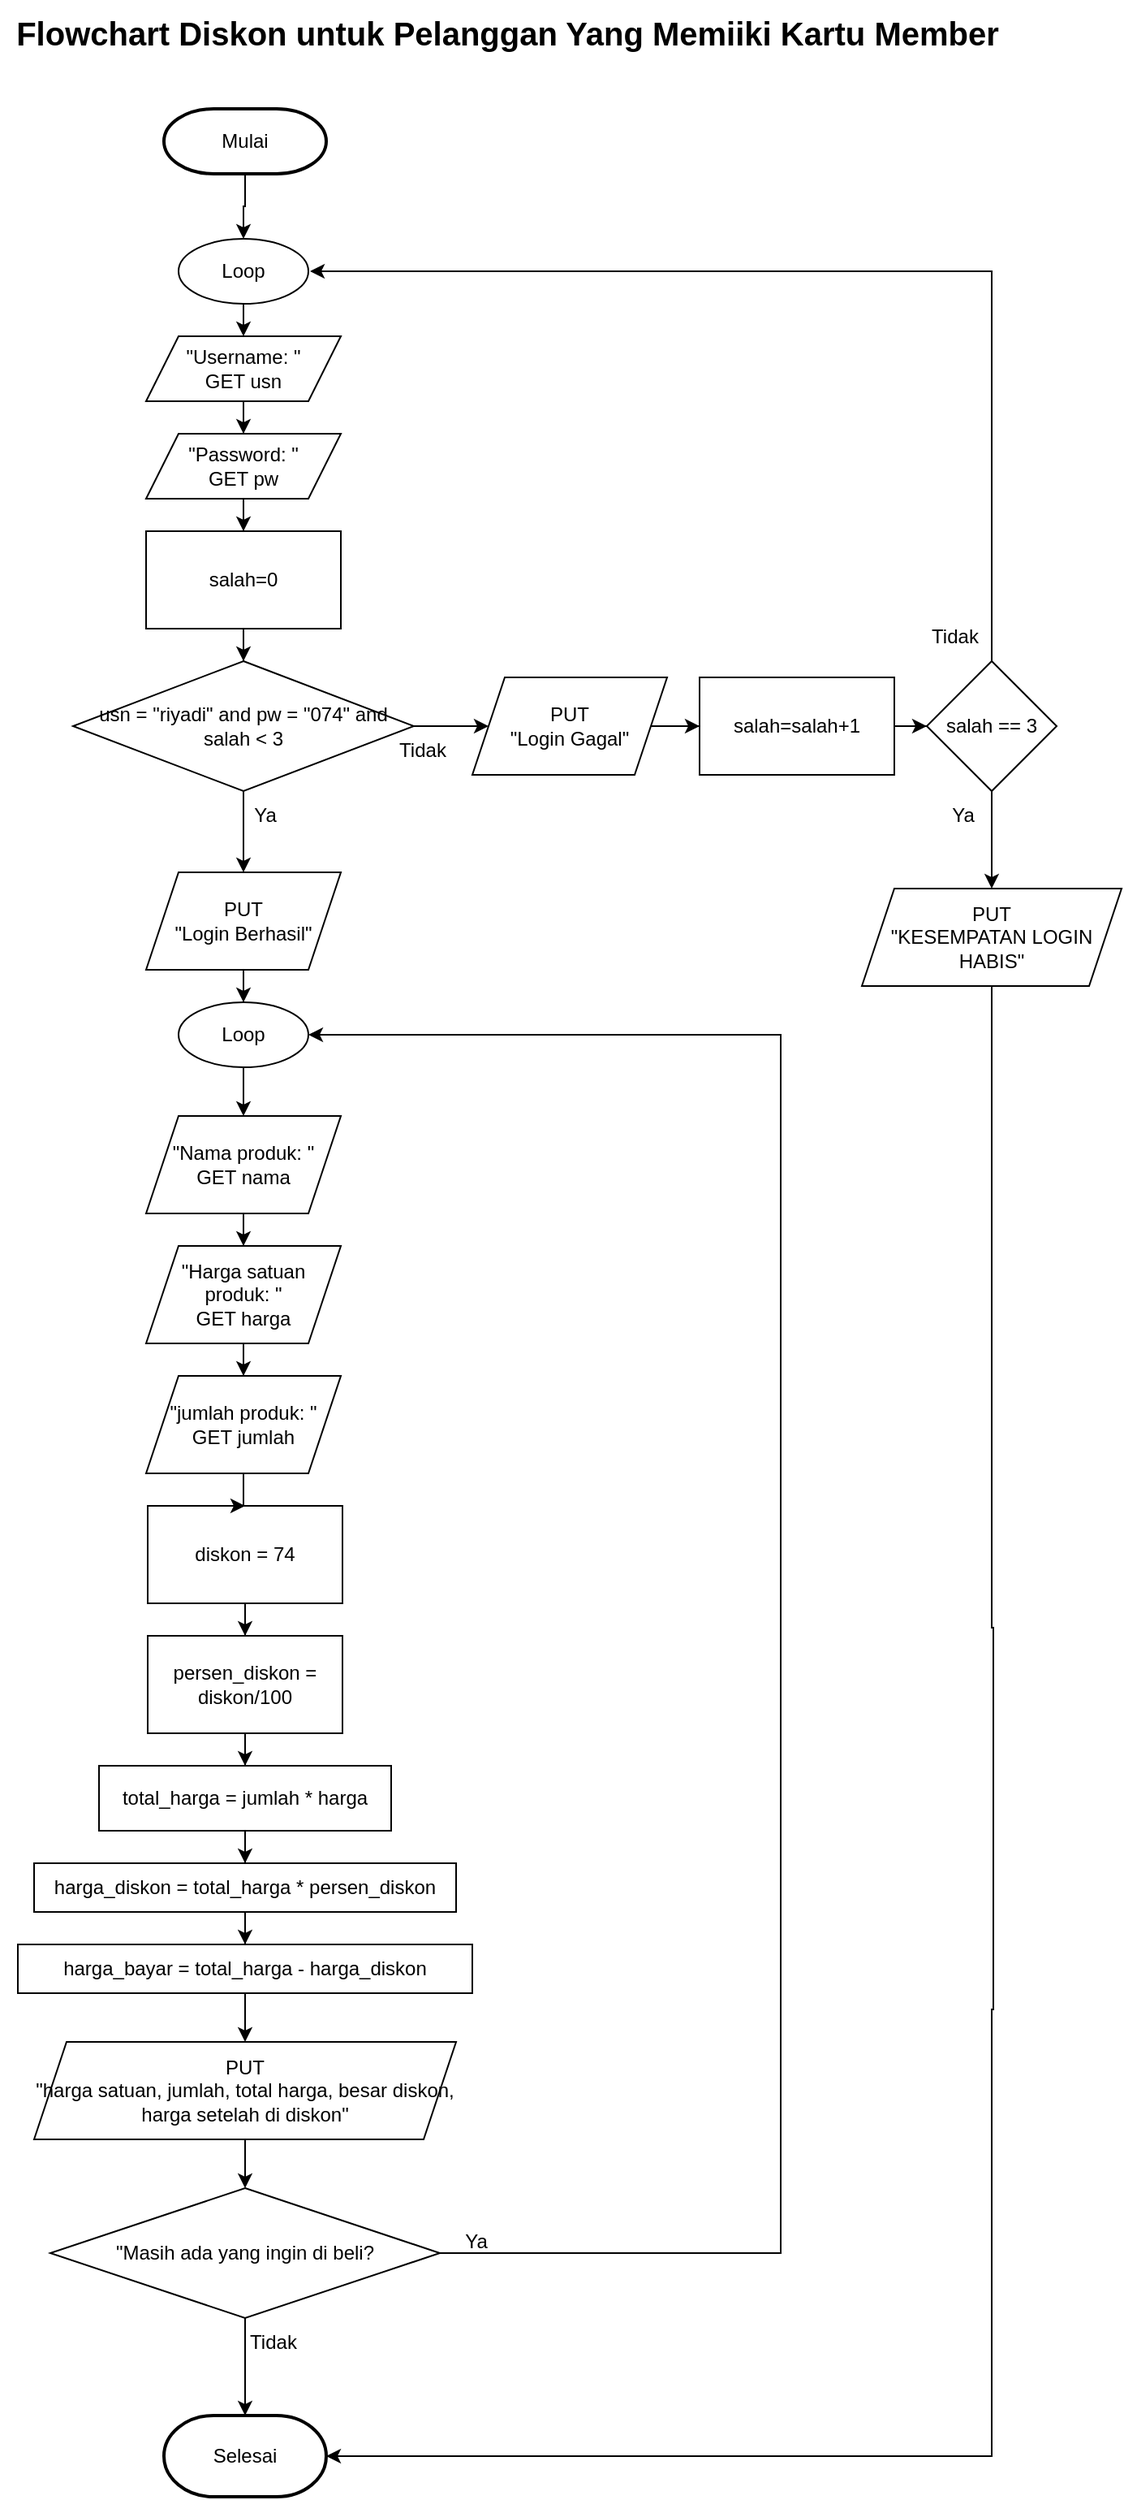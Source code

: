 <mxfile version="24.7.8">
  <diagram id="C5RBs43oDa-KdzZeNtuy" name="Page-1">
    <mxGraphModel dx="1128" dy="1143" grid="1" gridSize="10" guides="1" tooltips="1" connect="1" arrows="1" fold="1" page="1" pageScale="1" pageWidth="1200" pageHeight="1600" math="0" shadow="0">
      <root>
        <mxCell id="WIyWlLk6GJQsqaUBKTNV-0" />
        <mxCell id="WIyWlLk6GJQsqaUBKTNV-1" parent="WIyWlLk6GJQsqaUBKTNV-0" />
        <mxCell id="cgszC0b01BlM6jJoJfzn-53" value="" style="edgeStyle=orthogonalEdgeStyle;rounded=0;orthogonalLoop=1;jettySize=auto;html=1;" edge="1" parent="WIyWlLk6GJQsqaUBKTNV-1" source="cgszC0b01BlM6jJoJfzn-2" target="cgszC0b01BlM6jJoJfzn-16">
          <mxGeometry relative="1" as="geometry" />
        </mxCell>
        <mxCell id="cgszC0b01BlM6jJoJfzn-2" value="Mulai" style="strokeWidth=2;html=1;shape=mxgraph.flowchart.terminator;whiteSpace=wrap;aspect=fixed;" vertex="1" parent="WIyWlLk6GJQsqaUBKTNV-1">
          <mxGeometry x="388" y="80" width="100" height="40" as="geometry" />
        </mxCell>
        <mxCell id="cgszC0b01BlM6jJoJfzn-6" value="&quot;Username: &quot;&lt;div&gt;GET usn&lt;/div&gt;" style="shape=parallelogram;perimeter=parallelogramPerimeter;whiteSpace=wrap;html=1;fixedSize=1;aspect=fixed;" vertex="1" parent="WIyWlLk6GJQsqaUBKTNV-1">
          <mxGeometry x="377" y="220" width="120" height="40" as="geometry" />
        </mxCell>
        <mxCell id="cgszC0b01BlM6jJoJfzn-7" value="&quot;Password: &quot;&lt;div&gt;GET pw&lt;/div&gt;" style="shape=parallelogram;perimeter=parallelogramPerimeter;whiteSpace=wrap;html=1;fixedSize=1;aspect=fixed;" vertex="1" parent="WIyWlLk6GJQsqaUBKTNV-1">
          <mxGeometry x="377" y="280" width="120" height="40" as="geometry" />
        </mxCell>
        <mxCell id="cgszC0b01BlM6jJoJfzn-16" value="Loop" style="ellipse;whiteSpace=wrap;html=1;aspect=fixed;" vertex="1" parent="WIyWlLk6GJQsqaUBKTNV-1">
          <mxGeometry x="397" y="160" width="80" height="40" as="geometry" />
        </mxCell>
        <mxCell id="cgszC0b01BlM6jJoJfzn-501" value="" style="edgeStyle=orthogonalEdgeStyle;rounded=0;orthogonalLoop=1;jettySize=auto;html=1;" edge="1" parent="WIyWlLk6GJQsqaUBKTNV-1" source="cgszC0b01BlM6jJoJfzn-25" target="cgszC0b01BlM6jJoJfzn-12">
          <mxGeometry relative="1" as="geometry" />
        </mxCell>
        <mxCell id="cgszC0b01BlM6jJoJfzn-25" value="salah=0" style="whiteSpace=wrap;html=1;aspect=fixed;" vertex="1" parent="WIyWlLk6GJQsqaUBKTNV-1">
          <mxGeometry x="377" y="340" width="120" height="60" as="geometry" />
        </mxCell>
        <mxCell id="cgszC0b01BlM6jJoJfzn-31" value="salah=salah+1" style="whiteSpace=wrap;html=1;aspect=fixed;" vertex="1" parent="WIyWlLk6GJQsqaUBKTNV-1">
          <mxGeometry x="718" y="430" width="120" height="60" as="geometry" />
        </mxCell>
        <mxCell id="cgszC0b01BlM6jJoJfzn-35" value="&quot;Nama produk: &quot;&lt;div&gt;GET nama&lt;/div&gt;" style="shape=parallelogram;perimeter=parallelogramPerimeter;whiteSpace=wrap;html=1;fixedSize=1;aspect=fixed;" vertex="1" parent="WIyWlLk6GJQsqaUBKTNV-1">
          <mxGeometry x="377" y="700" width="120" height="60" as="geometry" />
        </mxCell>
        <mxCell id="cgszC0b01BlM6jJoJfzn-37" value="&quot;Harga satuan produk: &quot;&lt;div&gt;GET harga&lt;/div&gt;" style="shape=parallelogram;perimeter=parallelogramPerimeter;whiteSpace=wrap;html=1;fixedSize=1;aspect=fixed;" vertex="1" parent="WIyWlLk6GJQsqaUBKTNV-1">
          <mxGeometry x="377" y="780" width="120" height="60" as="geometry" />
        </mxCell>
        <mxCell id="cgszC0b01BlM6jJoJfzn-39" value="&quot;jumlah produk: &quot;&lt;div&gt;GET jumlah&lt;/div&gt;" style="shape=parallelogram;perimeter=parallelogramPerimeter;whiteSpace=wrap;html=1;fixedSize=1;aspect=fixed;" vertex="1" parent="WIyWlLk6GJQsqaUBKTNV-1">
          <mxGeometry x="377" y="860" width="120" height="60" as="geometry" />
        </mxCell>
        <mxCell id="cgszC0b01BlM6jJoJfzn-478" value="" style="edgeStyle=orthogonalEdgeStyle;rounded=0;orthogonalLoop=1;jettySize=auto;html=1;" edge="1" parent="WIyWlLk6GJQsqaUBKTNV-1" source="cgszC0b01BlM6jJoJfzn-41" target="cgszC0b01BlM6jJoJfzn-477">
          <mxGeometry relative="1" as="geometry" />
        </mxCell>
        <mxCell id="cgszC0b01BlM6jJoJfzn-41" value="diskon = 74" style="whiteSpace=wrap;html=1;aspect=fixed;" vertex="1" parent="WIyWlLk6GJQsqaUBKTNV-1">
          <mxGeometry x="378" y="940" width="120" height="60" as="geometry" />
        </mxCell>
        <mxCell id="cgszC0b01BlM6jJoJfzn-43" value="PUT&lt;div&gt;&quot;Login Gagal&quot;&lt;/div&gt;" style="shape=parallelogram;perimeter=parallelogramPerimeter;whiteSpace=wrap;html=1;fixedSize=1;aspect=fixed;" vertex="1" parent="WIyWlLk6GJQsqaUBKTNV-1">
          <mxGeometry x="578" y="430" width="120" height="60" as="geometry" />
        </mxCell>
        <mxCell id="cgszC0b01BlM6jJoJfzn-482" value="" style="edgeStyle=orthogonalEdgeStyle;rounded=0;orthogonalLoop=1;jettySize=auto;html=1;" edge="1" parent="WIyWlLk6GJQsqaUBKTNV-1" source="cgszC0b01BlM6jJoJfzn-46" target="cgszC0b01BlM6jJoJfzn-480">
          <mxGeometry relative="1" as="geometry" />
        </mxCell>
        <mxCell id="cgszC0b01BlM6jJoJfzn-46" value="PUT&lt;div&gt;&quot;Login Berhasil&quot;&lt;/div&gt;" style="shape=parallelogram;perimeter=parallelogramPerimeter;whiteSpace=wrap;html=1;fixedSize=1;aspect=fixed;" vertex="1" parent="WIyWlLk6GJQsqaUBKTNV-1">
          <mxGeometry x="377" y="550" width="120" height="60" as="geometry" />
        </mxCell>
        <mxCell id="cgszC0b01BlM6jJoJfzn-4" style="edgeStyle=orthogonalEdgeStyle;rounded=0;orthogonalLoop=1;jettySize=auto;html=1;exitX=0.5;exitY=1;exitDx=0;exitDy=0;exitPerimeter=0;" edge="1" parent="WIyWlLk6GJQsqaUBKTNV-1" source="cgszC0b01BlM6jJoJfzn-2" target="cgszC0b01BlM6jJoJfzn-2">
          <mxGeometry relative="1" as="geometry" />
        </mxCell>
        <mxCell id="cgszC0b01BlM6jJoJfzn-11" style="edgeStyle=orthogonalEdgeStyle;rounded=0;orthogonalLoop=1;jettySize=auto;html=1;exitX=0.5;exitY=1;exitDx=0;exitDy=0;" edge="1" parent="WIyWlLk6GJQsqaUBKTNV-1" source="cgszC0b01BlM6jJoJfzn-6" target="cgszC0b01BlM6jJoJfzn-7">
          <mxGeometry relative="1" as="geometry" />
        </mxCell>
        <mxCell id="cgszC0b01BlM6jJoJfzn-26" value="" style="edgeStyle=orthogonalEdgeStyle;rounded=0;orthogonalLoop=1;jettySize=auto;html=1;" edge="1" parent="WIyWlLk6GJQsqaUBKTNV-1" source="cgszC0b01BlM6jJoJfzn-7" target="cgszC0b01BlM6jJoJfzn-25">
          <mxGeometry relative="1" as="geometry" />
        </mxCell>
        <mxCell id="cgszC0b01BlM6jJoJfzn-44" value="" style="edgeStyle=orthogonalEdgeStyle;rounded=0;orthogonalLoop=1;jettySize=auto;html=1;" edge="1" parent="WIyWlLk6GJQsqaUBKTNV-1" source="cgszC0b01BlM6jJoJfzn-12" target="cgszC0b01BlM6jJoJfzn-43">
          <mxGeometry relative="1" as="geometry" />
        </mxCell>
        <mxCell id="cgszC0b01BlM6jJoJfzn-481" value="" style="edgeStyle=orthogonalEdgeStyle;rounded=0;orthogonalLoop=1;jettySize=auto;html=1;" edge="1" parent="WIyWlLk6GJQsqaUBKTNV-1" source="cgszC0b01BlM6jJoJfzn-12" target="cgszC0b01BlM6jJoJfzn-46">
          <mxGeometry relative="1" as="geometry" />
        </mxCell>
        <mxCell id="cgszC0b01BlM6jJoJfzn-12" value="usn = &quot;riyadi&quot; and pw = &quot;074&quot; and salah &amp;lt; 3" style="rhombus;whiteSpace=wrap;html=1;" vertex="1" parent="WIyWlLk6GJQsqaUBKTNV-1">
          <mxGeometry x="332" y="420" width="210" height="80" as="geometry" />
        </mxCell>
        <mxCell id="cgszC0b01BlM6jJoJfzn-22" value="" style="edgeStyle=none;orthogonalLoop=1;jettySize=auto;html=1;rounded=0;exitX=0.5;exitY=1;exitDx=0;exitDy=0;entryX=0.5;entryY=0;entryDx=0;entryDy=0;" edge="1" parent="WIyWlLk6GJQsqaUBKTNV-1" source="cgszC0b01BlM6jJoJfzn-16" target="cgszC0b01BlM6jJoJfzn-6">
          <mxGeometry width="100" relative="1" as="geometry">
            <mxPoint x="387" y="210" as="sourcePoint" />
            <mxPoint x="487" y="210" as="targetPoint" />
            <Array as="points" />
          </mxGeometry>
        </mxCell>
        <mxCell id="cgszC0b01BlM6jJoJfzn-48" value="" style="edgeStyle=orthogonalEdgeStyle;rounded=0;orthogonalLoop=1;jettySize=auto;html=1;" edge="1" parent="WIyWlLk6GJQsqaUBKTNV-1" source="cgszC0b01BlM6jJoJfzn-31" target="cgszC0b01BlM6jJoJfzn-47">
          <mxGeometry relative="1" as="geometry" />
        </mxCell>
        <mxCell id="cgszC0b01BlM6jJoJfzn-38" value="" style="edgeStyle=orthogonalEdgeStyle;rounded=0;orthogonalLoop=1;jettySize=auto;html=1;" edge="1" parent="WIyWlLk6GJQsqaUBKTNV-1" source="cgszC0b01BlM6jJoJfzn-35" target="cgszC0b01BlM6jJoJfzn-37">
          <mxGeometry relative="1" as="geometry" />
        </mxCell>
        <mxCell id="cgszC0b01BlM6jJoJfzn-40" value="" style="edgeStyle=orthogonalEdgeStyle;rounded=0;orthogonalLoop=1;jettySize=auto;html=1;" edge="1" parent="WIyWlLk6GJQsqaUBKTNV-1" source="cgszC0b01BlM6jJoJfzn-37" target="cgszC0b01BlM6jJoJfzn-39">
          <mxGeometry relative="1" as="geometry" />
        </mxCell>
        <mxCell id="cgszC0b01BlM6jJoJfzn-42" value="" style="edgeStyle=orthogonalEdgeStyle;rounded=0;orthogonalLoop=1;jettySize=auto;html=1;" edge="1" parent="WIyWlLk6GJQsqaUBKTNV-1" source="cgszC0b01BlM6jJoJfzn-39" target="cgszC0b01BlM6jJoJfzn-41">
          <mxGeometry relative="1" as="geometry" />
        </mxCell>
        <mxCell id="cgszC0b01BlM6jJoJfzn-45" value="" style="edgeStyle=orthogonalEdgeStyle;rounded=0;orthogonalLoop=1;jettySize=auto;html=1;" edge="1" parent="WIyWlLk6GJQsqaUBKTNV-1" source="cgszC0b01BlM6jJoJfzn-43" target="cgszC0b01BlM6jJoJfzn-31">
          <mxGeometry relative="1" as="geometry" />
        </mxCell>
        <mxCell id="cgszC0b01BlM6jJoJfzn-495" value="" style="edgeStyle=orthogonalEdgeStyle;rounded=0;orthogonalLoop=1;jettySize=auto;html=1;" edge="1" parent="WIyWlLk6GJQsqaUBKTNV-1" source="cgszC0b01BlM6jJoJfzn-47">
          <mxGeometry relative="1" as="geometry">
            <mxPoint x="478" y="180" as="targetPoint" />
            <Array as="points">
              <mxPoint x="898" y="180" />
            </Array>
          </mxGeometry>
        </mxCell>
        <mxCell id="cgszC0b01BlM6jJoJfzn-503" value="" style="edgeStyle=orthogonalEdgeStyle;rounded=0;orthogonalLoop=1;jettySize=auto;html=1;exitX=0.5;exitY=1;exitDx=0;exitDy=0;entryX=1;entryY=0.5;entryDx=0;entryDy=0;entryPerimeter=0;" edge="1" parent="WIyWlLk6GJQsqaUBKTNV-1" source="cgszC0b01BlM6jJoJfzn-519" target="cgszC0b01BlM6jJoJfzn-511">
          <mxGeometry relative="1" as="geometry">
            <mxPoint x="898" y="680" as="sourcePoint" />
            <mxPoint x="688" y="1520" as="targetPoint" />
            <Array as="points">
              <mxPoint x="898" y="1015" />
              <mxPoint x="899" y="1015" />
              <mxPoint x="899" y="1250" />
              <mxPoint x="898" y="1250" />
              <mxPoint x="898" y="1525" />
            </Array>
          </mxGeometry>
        </mxCell>
        <mxCell id="cgszC0b01BlM6jJoJfzn-520" value="" style="edgeStyle=orthogonalEdgeStyle;rounded=0;orthogonalLoop=1;jettySize=auto;html=1;" edge="1" parent="WIyWlLk6GJQsqaUBKTNV-1" source="cgszC0b01BlM6jJoJfzn-47" target="cgszC0b01BlM6jJoJfzn-519">
          <mxGeometry relative="1" as="geometry" />
        </mxCell>
        <mxCell id="cgszC0b01BlM6jJoJfzn-47" value="salah == 3" style="rhombus;whiteSpace=wrap;html=1;" vertex="1" parent="WIyWlLk6GJQsqaUBKTNV-1">
          <mxGeometry x="858" y="420" width="80" height="80" as="geometry" />
        </mxCell>
        <mxCell id="cgszC0b01BlM6jJoJfzn-487" value="" style="edgeStyle=orthogonalEdgeStyle;rounded=0;orthogonalLoop=1;jettySize=auto;html=1;" edge="1" parent="WIyWlLk6GJQsqaUBKTNV-1" source="cgszC0b01BlM6jJoJfzn-477" target="cgszC0b01BlM6jJoJfzn-486">
          <mxGeometry relative="1" as="geometry" />
        </mxCell>
        <mxCell id="cgszC0b01BlM6jJoJfzn-477" value="persen_diskon = diskon/100" style="whiteSpace=wrap;html=1;aspect=fixed;" vertex="1" parent="WIyWlLk6GJQsqaUBKTNV-1">
          <mxGeometry x="378" y="1020" width="120" height="60" as="geometry" />
        </mxCell>
        <mxCell id="cgszC0b01BlM6jJoJfzn-485" value="" style="edgeStyle=orthogonalEdgeStyle;rounded=0;orthogonalLoop=1;jettySize=auto;html=1;" edge="1" parent="WIyWlLk6GJQsqaUBKTNV-1" source="cgszC0b01BlM6jJoJfzn-480" target="cgszC0b01BlM6jJoJfzn-35">
          <mxGeometry relative="1" as="geometry" />
        </mxCell>
        <mxCell id="cgszC0b01BlM6jJoJfzn-480" value="Loop" style="ellipse;whiteSpace=wrap;html=1;" vertex="1" parent="WIyWlLk6GJQsqaUBKTNV-1">
          <mxGeometry x="397" y="630" width="80" height="40" as="geometry" />
        </mxCell>
        <mxCell id="cgszC0b01BlM6jJoJfzn-489" value="" style="edgeStyle=orthogonalEdgeStyle;rounded=0;orthogonalLoop=1;jettySize=auto;html=1;" edge="1" parent="WIyWlLk6GJQsqaUBKTNV-1" source="cgszC0b01BlM6jJoJfzn-486" target="cgszC0b01BlM6jJoJfzn-488">
          <mxGeometry relative="1" as="geometry" />
        </mxCell>
        <mxCell id="cgszC0b01BlM6jJoJfzn-486" value="total_harga = jumlah * harga" style="whiteSpace=wrap;html=1;" vertex="1" parent="WIyWlLk6GJQsqaUBKTNV-1">
          <mxGeometry x="348" y="1100" width="180" height="40" as="geometry" />
        </mxCell>
        <mxCell id="cgszC0b01BlM6jJoJfzn-491" value="" style="edgeStyle=orthogonalEdgeStyle;rounded=0;orthogonalLoop=1;jettySize=auto;html=1;" edge="1" parent="WIyWlLk6GJQsqaUBKTNV-1" source="cgszC0b01BlM6jJoJfzn-488" target="cgszC0b01BlM6jJoJfzn-490">
          <mxGeometry relative="1" as="geometry" />
        </mxCell>
        <mxCell id="cgszC0b01BlM6jJoJfzn-488" value="harga_diskon = total_harga * persen_diskon" style="whiteSpace=wrap;html=1;" vertex="1" parent="WIyWlLk6GJQsqaUBKTNV-1">
          <mxGeometry x="308" y="1160" width="260" height="30" as="geometry" />
        </mxCell>
        <mxCell id="cgszC0b01BlM6jJoJfzn-493" value="" style="edgeStyle=orthogonalEdgeStyle;rounded=0;orthogonalLoop=1;jettySize=auto;html=1;" edge="1" parent="WIyWlLk6GJQsqaUBKTNV-1" source="cgszC0b01BlM6jJoJfzn-490" target="cgszC0b01BlM6jJoJfzn-492">
          <mxGeometry relative="1" as="geometry" />
        </mxCell>
        <mxCell id="cgszC0b01BlM6jJoJfzn-490" value="harga_bayar = total_harga - harga_diskon" style="whiteSpace=wrap;html=1;" vertex="1" parent="WIyWlLk6GJQsqaUBKTNV-1">
          <mxGeometry x="298" y="1210" width="280" height="30" as="geometry" />
        </mxCell>
        <mxCell id="cgszC0b01BlM6jJoJfzn-497" value="" style="edgeStyle=orthogonalEdgeStyle;rounded=0;orthogonalLoop=1;jettySize=auto;html=1;" edge="1" parent="WIyWlLk6GJQsqaUBKTNV-1" source="cgszC0b01BlM6jJoJfzn-492" target="cgszC0b01BlM6jJoJfzn-496">
          <mxGeometry relative="1" as="geometry" />
        </mxCell>
        <mxCell id="cgszC0b01BlM6jJoJfzn-492" value="PUT&lt;div&gt;&quot;harga satuan, jumlah, total harga, besar diskon, harga setelah di diskon&quot;&lt;/div&gt;" style="shape=parallelogram;perimeter=parallelogramPerimeter;whiteSpace=wrap;html=1;fixedSize=1;" vertex="1" parent="WIyWlLk6GJQsqaUBKTNV-1">
          <mxGeometry x="308" y="1270" width="260" height="60" as="geometry" />
        </mxCell>
        <mxCell id="cgszC0b01BlM6jJoJfzn-499" value="" style="edgeStyle=orthogonalEdgeStyle;rounded=0;orthogonalLoop=1;jettySize=auto;html=1;entryX=1;entryY=0.5;entryDx=0;entryDy=0;" edge="1" parent="WIyWlLk6GJQsqaUBKTNV-1" source="cgszC0b01BlM6jJoJfzn-496" target="cgszC0b01BlM6jJoJfzn-480">
          <mxGeometry relative="1" as="geometry">
            <mxPoint x="488" y="650" as="targetPoint" />
            <Array as="points">
              <mxPoint x="768" y="1400" />
              <mxPoint x="768" y="650" />
            </Array>
          </mxGeometry>
        </mxCell>
        <mxCell id="cgszC0b01BlM6jJoJfzn-521" value="" style="edgeStyle=orthogonalEdgeStyle;rounded=0;orthogonalLoop=1;jettySize=auto;html=1;" edge="1" parent="WIyWlLk6GJQsqaUBKTNV-1" source="cgszC0b01BlM6jJoJfzn-496" target="cgszC0b01BlM6jJoJfzn-511">
          <mxGeometry relative="1" as="geometry" />
        </mxCell>
        <mxCell id="cgszC0b01BlM6jJoJfzn-496" value="&quot;Masih ada yang ingin di beli?" style="rhombus;whiteSpace=wrap;html=1;" vertex="1" parent="WIyWlLk6GJQsqaUBKTNV-1">
          <mxGeometry x="318" y="1360" width="240" height="80" as="geometry" />
        </mxCell>
        <mxCell id="cgszC0b01BlM6jJoJfzn-511" value="Selesai" style="strokeWidth=2;html=1;shape=mxgraph.flowchart.terminator;whiteSpace=wrap;" vertex="1" parent="WIyWlLk6GJQsqaUBKTNV-1">
          <mxGeometry x="388" y="1500" width="100" height="50" as="geometry" />
        </mxCell>
        <mxCell id="cgszC0b01BlM6jJoJfzn-512" value="&lt;b style=&quot;font-size: 20px;&quot;&gt;Flowchart Diskon untuk Pelanggan Yang Memiiki Kartu Member&amp;nbsp;&lt;/b&gt;" style="text;html=1;align=center;verticalAlign=middle;resizable=0;points=[];autosize=1;strokeColor=none;fillColor=none;fontSize=20;" vertex="1" parent="WIyWlLk6GJQsqaUBKTNV-1">
          <mxGeometry x="287" y="13" width="630" height="40" as="geometry" />
        </mxCell>
        <mxCell id="cgszC0b01BlM6jJoJfzn-513" value="Tidak" style="text;html=1;align=center;verticalAlign=middle;resizable=0;points=[];autosize=1;strokeColor=none;fillColor=none;" vertex="1" parent="WIyWlLk6GJQsqaUBKTNV-1">
          <mxGeometry x="522" y="460" width="50" height="30" as="geometry" />
        </mxCell>
        <mxCell id="cgszC0b01BlM6jJoJfzn-514" value="Ya" style="text;html=1;align=center;verticalAlign=middle;resizable=0;points=[];autosize=1;strokeColor=none;fillColor=none;" vertex="1" parent="WIyWlLk6GJQsqaUBKTNV-1">
          <mxGeometry x="430" y="500" width="40" height="30" as="geometry" />
        </mxCell>
        <mxCell id="cgszC0b01BlM6jJoJfzn-515" value="Ya" style="text;html=1;align=center;verticalAlign=middle;resizable=0;points=[];autosize=1;strokeColor=none;fillColor=none;" vertex="1" parent="WIyWlLk6GJQsqaUBKTNV-1">
          <mxGeometry x="860" y="500" width="40" height="30" as="geometry" />
        </mxCell>
        <mxCell id="cgszC0b01BlM6jJoJfzn-516" value="Tidak" style="text;html=1;align=center;verticalAlign=middle;resizable=0;points=[];autosize=1;strokeColor=none;fillColor=none;" vertex="1" parent="WIyWlLk6GJQsqaUBKTNV-1">
          <mxGeometry x="850" y="390" width="50" height="30" as="geometry" />
        </mxCell>
        <mxCell id="cgszC0b01BlM6jJoJfzn-517" value="Ya" style="text;html=1;align=center;verticalAlign=middle;resizable=0;points=[];autosize=1;strokeColor=none;fillColor=none;" vertex="1" parent="WIyWlLk6GJQsqaUBKTNV-1">
          <mxGeometry x="560" y="1378" width="40" height="30" as="geometry" />
        </mxCell>
        <mxCell id="cgszC0b01BlM6jJoJfzn-518" value="Tidak" style="text;html=1;align=center;verticalAlign=middle;resizable=0;points=[];autosize=1;strokeColor=none;fillColor=none;" vertex="1" parent="WIyWlLk6GJQsqaUBKTNV-1">
          <mxGeometry x="430" y="1440" width="50" height="30" as="geometry" />
        </mxCell>
        <mxCell id="cgszC0b01BlM6jJoJfzn-519" value="PUT&lt;div&gt;&quot;KESEMPATAN LOGIN HABIS&quot;&lt;/div&gt;" style="shape=parallelogram;perimeter=parallelogramPerimeter;whiteSpace=wrap;html=1;fixedSize=1;" vertex="1" parent="WIyWlLk6GJQsqaUBKTNV-1">
          <mxGeometry x="818" y="560" width="160" height="60" as="geometry" />
        </mxCell>
      </root>
    </mxGraphModel>
  </diagram>
</mxfile>
